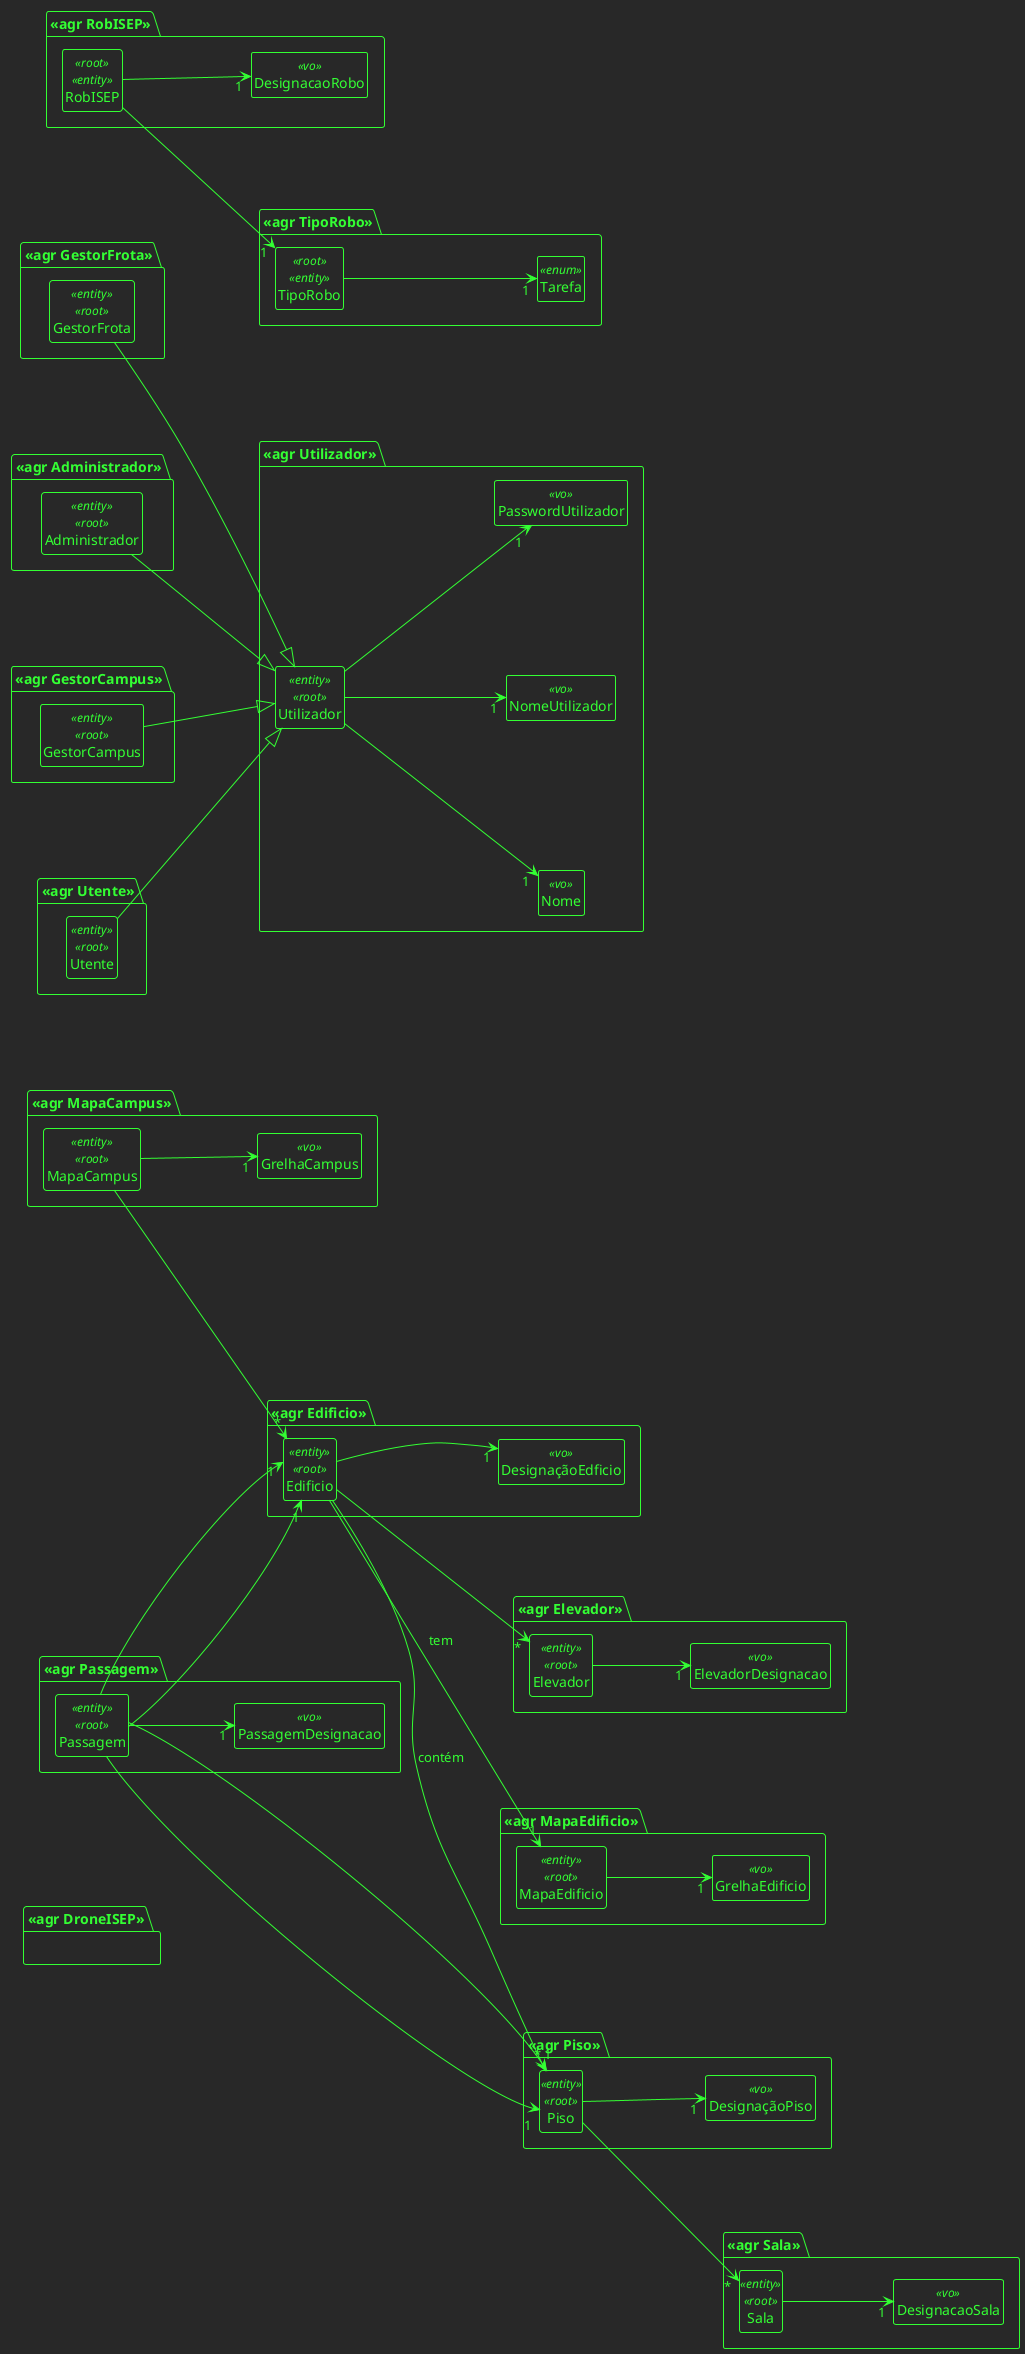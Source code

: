 @startuml DDD

hide circle
hide fields

!theme crt-green
skinparam nodesep 150
hide empty members
left to right direction

package "<<agr MapaCampus>>"{
    class MapaCampus<<entity>><<root>>{}
    class GrelhaCampus<<vo>>{}

    MapaCampus --> "1" GrelhaCampus
}

package "<<agr Edificio>>"{
    class Edificio<<entity>><<root>>{}
    class DesignaçãoEdficio<<vo>>{}

    MapaCampus --> "*" Edificio
    Edificio --> "1" DesignaçãoEdficio
}

package "<<agr Elevador>>"{
    class Elevador<<entity>><<root>>{}
    class ElevadorDesignacao<<vo>>{}

    Edificio --> "*" Elevador
    Elevador --> "1" ElevadorDesignacao

}

' Faz sentido ser um agregado à parte por estar sujeito a mudanças, obras por exemplo. Confirmar.
package "<<agr MapaEdificio>>"{
    class MapaEdificio<<entity>><<root>>{}
    class GrelhaEdificio<<vo>>{}

    Edificio --> "1" MapaEdificio : "tem"
    MapaEdificio --> "1" GrelhaEdificio
}

package "<<agr Piso>>"{
    class Piso<<entity>><<root>>{}
    class DesignaçãoPiso<<vo>>{}

    Edificio --> "*" Piso : "contém"
    Piso --> "1" DesignaçãoPiso
}

' Refere-se a Sala/Gabinete
package "<<agr Sala>>"{
    class Sala<<entity>><<root>>{}
    class DesignacaoSala<<vo>>{}

    Piso --> "*" Sala
    Sala --> "1" DesignacaoSala
}

package "<<agr Passagem>>"{
    class Passagem<<entity>><<root>>{}
    class PassagemDesignacao<<vo>>{}

    Passagem --> "1" PassagemDesignacao
    Passagem --> "1" Piso
    Passagem --> "1" Piso 
    Passagem --> "1" Edificio
    Passagem --> "1" Edificio
}

package "<<agr Utilizador>>"{
    class Utilizador<<entity>><<root>>{}
    class Nome<<vo>>{}
    class NomeUtilizador<<vo>>{}
    class PasswordUtilizador<<vo>>{}

    Utilizador --> "1" Nome
    Utilizador --> "1" NomeUtilizador
    Utilizador --> "1" PasswordUtilizador
}

package "<<agr GestorFrota>>"{
    class GestorFrota <<entity>><<root>> {}
    GestorFrota --|> Utilizador
}

package "<<agr Administrador>>"{
    class Administrador <<entity>><<root>>{}
    Administrador --|> Utilizador
}

package "<<agr GestorCampus>>"{
    class GestorCampus <<entity>><<root>>{}
    GestorCampus --|> Utilizador
}

package "<<agr Utente>>"{
    class Utente <<entity>><<root>>{}
    Utente --|> Utilizador
}

' Faz sentido o drone e o robo existirem por si só?
package "<<agr DroneISEP>>"{

}
package "<<agr RobISEP>>"{
    class RobISEP<<root>><<entity>>{}
    ' Tarefas: Vigilância e transporte de objetos
    class DesignacaoRobo<<vo>>{}

    RobISEP --> "1" DesignacaoRobo
}

package "<<agr TipoRobo>>"{
    class TipoRobo<<root>><<entity>>{}
    class Tarefa<<enum>>{}

    RobISEP --> "1" TipoRobo
    TipoRobo --> "1" Tarefa
}






@enduml